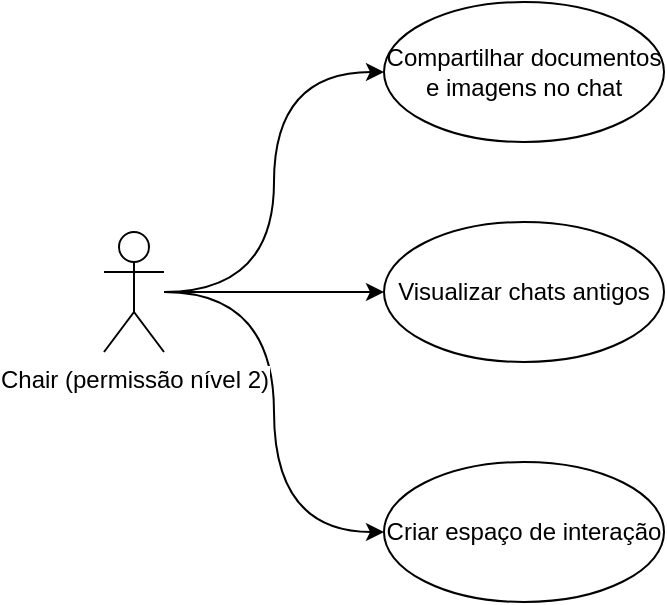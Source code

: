 <mxfile version="12.3.3" type="google" pages="1"><diagram id="aHIfYtGz3CKuA0ydksoi" name="Page-1"><mxGraphModel dx="427" dy="767" grid="1" gridSize="10" guides="1" tooltips="1" connect="1" arrows="1" fold="1" page="1" pageScale="1" pageWidth="827" pageHeight="1169" math="0" shadow="0"><root><mxCell id="0"/><mxCell id="1" parent="0"/><mxCell id="-Iq09_ApDQzzov-mxtr3-8" style="edgeStyle=orthogonalEdgeStyle;orthogonalLoop=1;jettySize=auto;html=1;entryX=0;entryY=0.5;entryDx=0;entryDy=0;curved=1;" edge="1" parent="1" source="-Iq09_ApDQzzov-mxtr3-1" target="-Iq09_ApDQzzov-mxtr3-2"><mxGeometry relative="1" as="geometry"/></mxCell><mxCell id="-Iq09_ApDQzzov-mxtr3-9" style="edgeStyle=orthogonalEdgeStyle;curved=1;orthogonalLoop=1;jettySize=auto;html=1;entryX=0;entryY=0.5;entryDx=0;entryDy=0;" edge="1" parent="1" source="-Iq09_ApDQzzov-mxtr3-1" target="-Iq09_ApDQzzov-mxtr3-3"><mxGeometry relative="1" as="geometry"/></mxCell><mxCell id="-Iq09_ApDQzzov-mxtr3-10" style="edgeStyle=orthogonalEdgeStyle;curved=1;orthogonalLoop=1;jettySize=auto;html=1;entryX=0;entryY=0.5;entryDx=0;entryDy=0;" edge="1" parent="1" source="-Iq09_ApDQzzov-mxtr3-1" target="-Iq09_ApDQzzov-mxtr3-4"><mxGeometry relative="1" as="geometry"/></mxCell><mxCell id="-Iq09_ApDQzzov-mxtr3-1" value="Chair (permissão nível 2)" style="shape=umlActor;verticalLabelPosition=bottom;labelBackgroundColor=#ffffff;verticalAlign=top;html=1;outlineConnect=0;" vertex="1" parent="1"><mxGeometry x="80" y="295" width="30" height="60" as="geometry"/></mxCell><mxCell id="-Iq09_ApDQzzov-mxtr3-2" value="Compartilhar documentos e imagens no chat" style="ellipse;whiteSpace=wrap;html=1;" vertex="1" parent="1"><mxGeometry x="220" y="180" width="140" height="70" as="geometry"/></mxCell><mxCell id="-Iq09_ApDQzzov-mxtr3-3" value="Visualizar chats antigos" style="ellipse;whiteSpace=wrap;html=1;" vertex="1" parent="1"><mxGeometry x="220" y="290" width="140" height="70" as="geometry"/></mxCell><mxCell id="-Iq09_ApDQzzov-mxtr3-4" value="Criar espaço de interação" style="ellipse;whiteSpace=wrap;html=1;" vertex="1" parent="1"><mxGeometry x="220" y="410" width="140" height="70" as="geometry"/></mxCell></root></mxGraphModel></diagram></mxfile>
